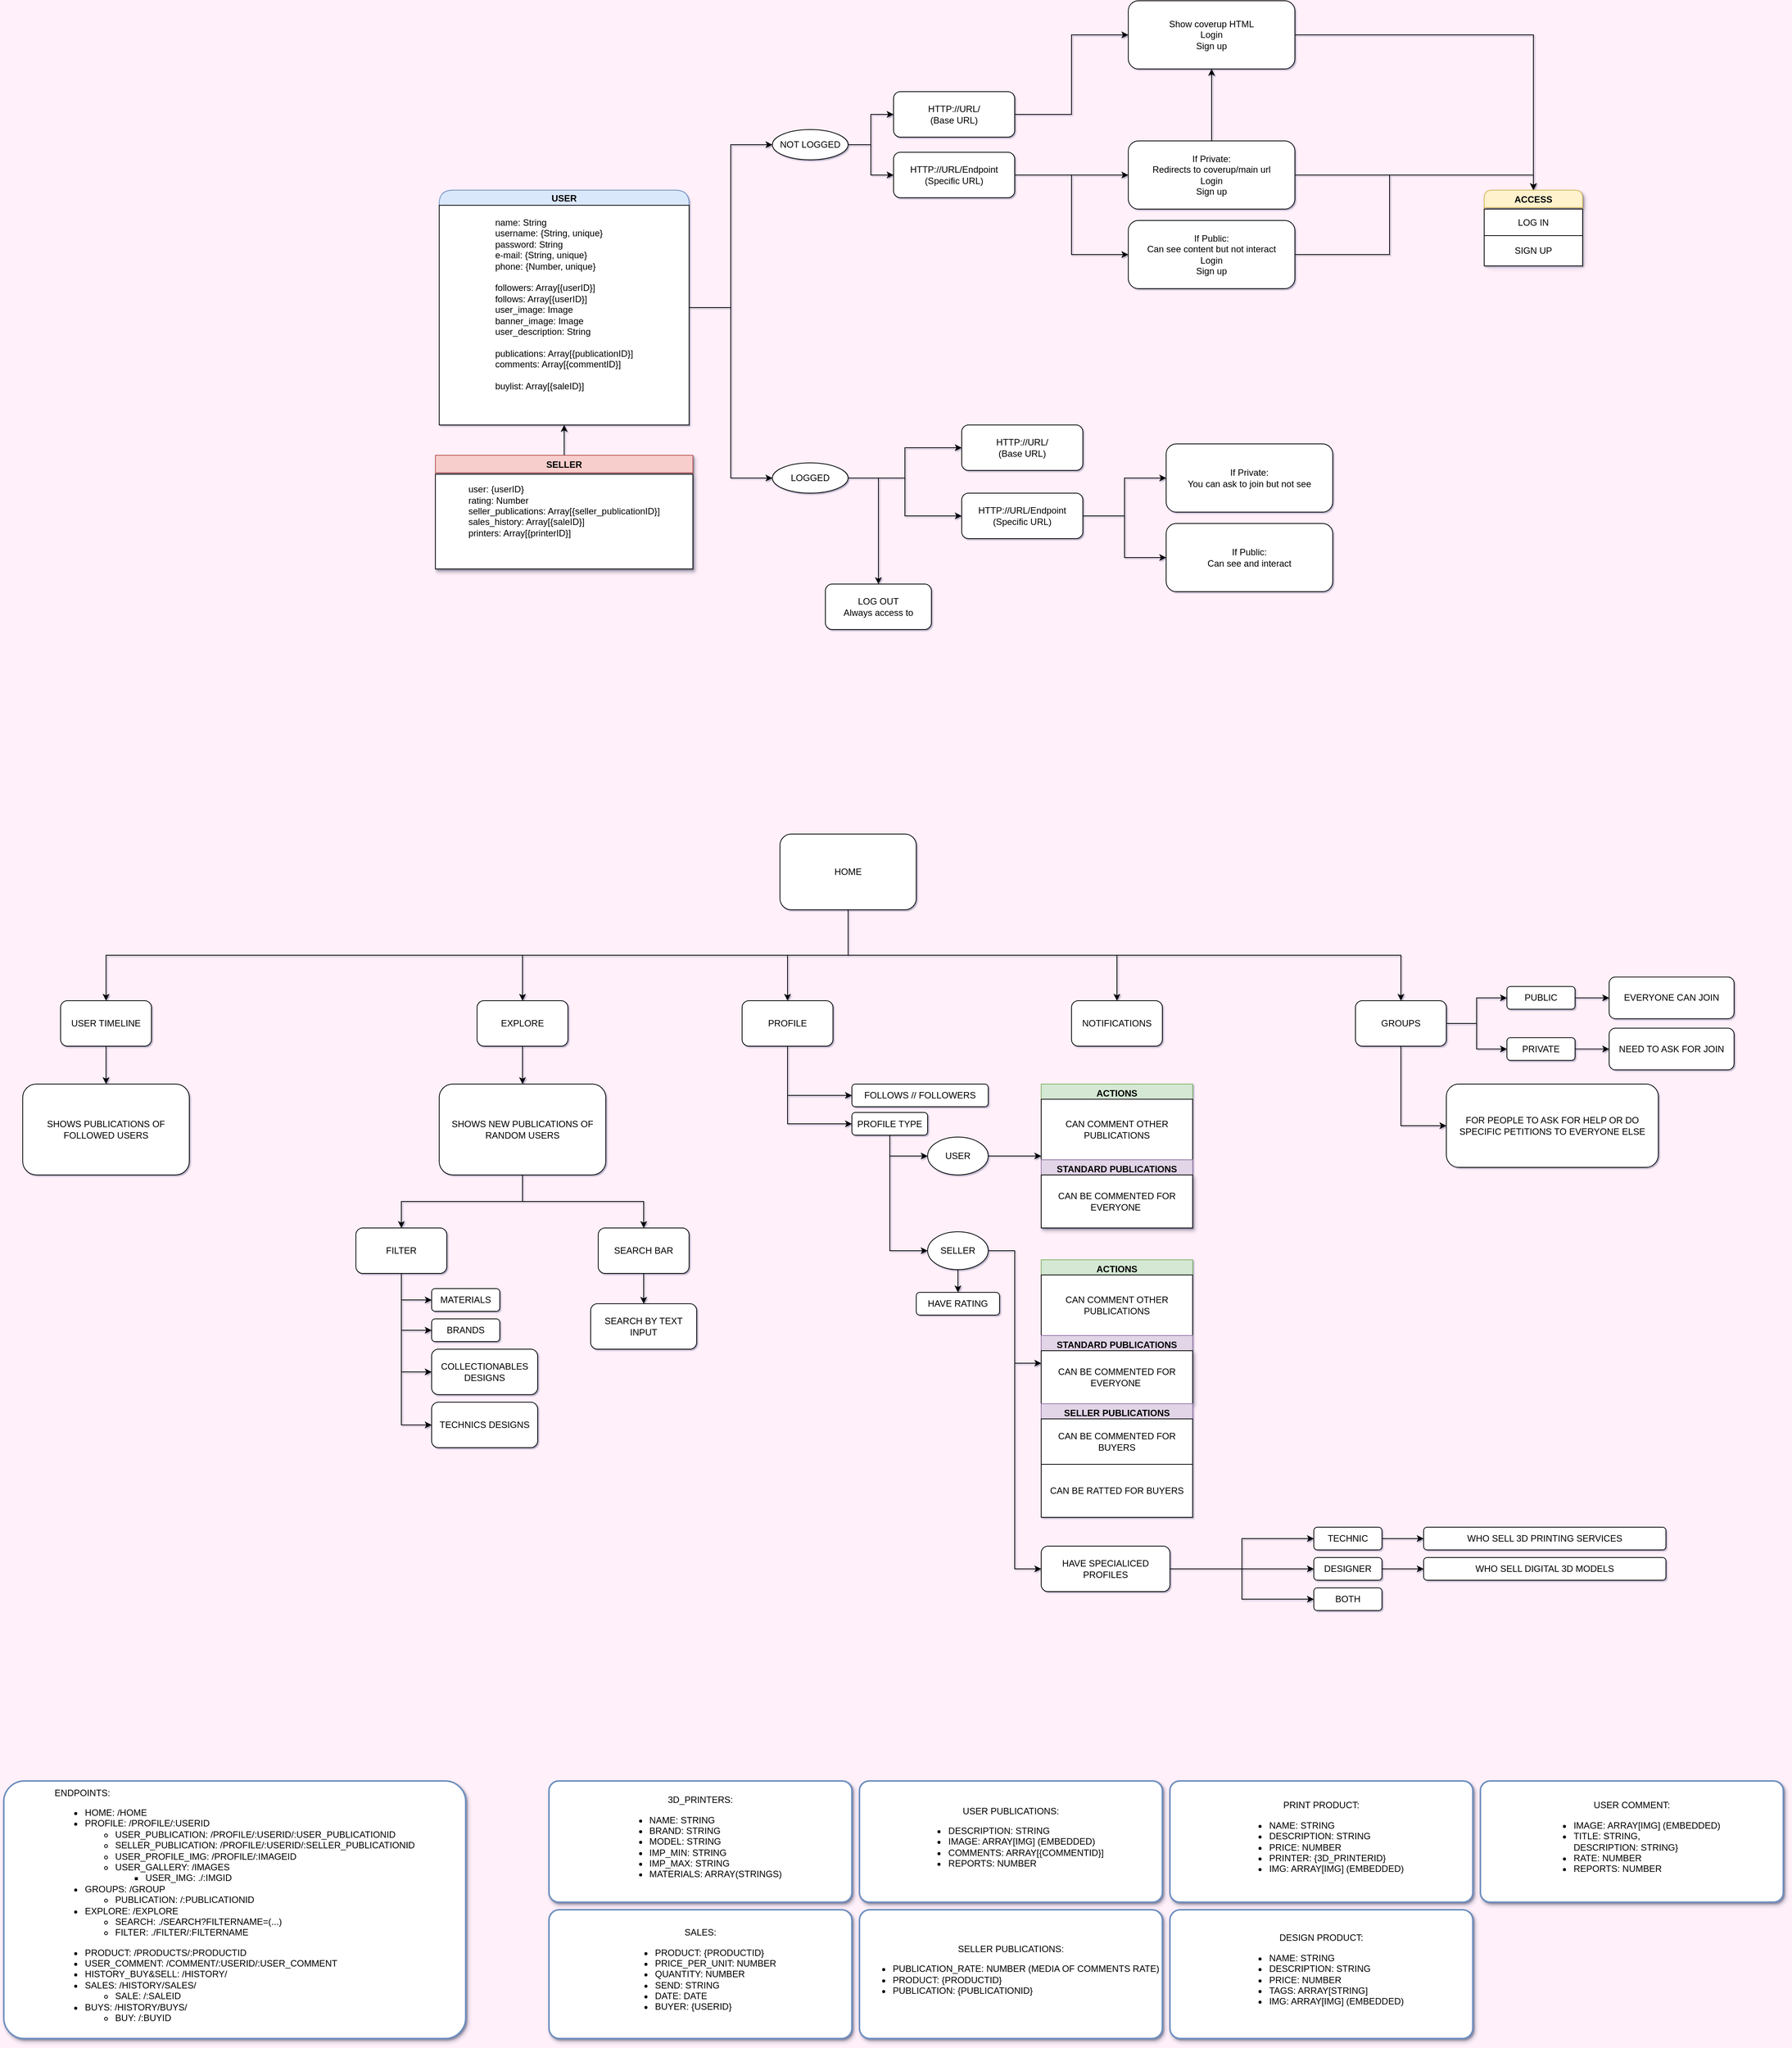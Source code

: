 <mxfile version="14.7.7" type="github">
  <diagram id="5ftyGxo99AyewhtqQOWY" name="Page-1">
    <mxGraphModel dx="2035" dy="2835" grid="1" gridSize="10" guides="1" tooltips="1" connect="1" arrows="1" fold="1" page="1" pageScale="1" pageWidth="850" pageHeight="1100" background="#FFF0F9" math="0" shadow="1">
      <root>
        <mxCell id="0" />
        <mxCell id="1" parent="0" />
        <mxCell id="QBKHciUDxmCOURVR-8X0-34" style="edgeStyle=orthogonalEdgeStyle;rounded=0;orthogonalLoop=1;jettySize=auto;html=1;exitX=0.5;exitY=1;exitDx=0;exitDy=0;entryX=0.5;entryY=0;entryDx=0;entryDy=0;" parent="1" source="QBKHciUDxmCOURVR-8X0-27" target="QBKHciUDxmCOURVR-8X0-28" edge="1">
          <mxGeometry relative="1" as="geometry" />
        </mxCell>
        <mxCell id="QBKHciUDxmCOURVR-8X0-35" style="edgeStyle=orthogonalEdgeStyle;rounded=0;orthogonalLoop=1;jettySize=auto;html=1;exitX=0.5;exitY=1;exitDx=0;exitDy=0;entryX=0.5;entryY=0;entryDx=0;entryDy=0;" parent="1" source="QBKHciUDxmCOURVR-8X0-27" target="QBKHciUDxmCOURVR-8X0-29" edge="1">
          <mxGeometry relative="1" as="geometry" />
        </mxCell>
        <mxCell id="QBKHciUDxmCOURVR-8X0-36" style="edgeStyle=orthogonalEdgeStyle;rounded=0;orthogonalLoop=1;jettySize=auto;html=1;exitX=0.5;exitY=1;exitDx=0;exitDy=0;" parent="1" source="QBKHciUDxmCOURVR-8X0-27" target="QBKHciUDxmCOURVR-8X0-30" edge="1">
          <mxGeometry relative="1" as="geometry" />
        </mxCell>
        <mxCell id="QBKHciUDxmCOURVR-8X0-90" style="edgeStyle=orthogonalEdgeStyle;rounded=0;orthogonalLoop=1;jettySize=auto;html=1;exitX=0.5;exitY=1;exitDx=0;exitDy=0;" parent="1" source="QBKHciUDxmCOURVR-8X0-27" target="QBKHciUDxmCOURVR-8X0-89" edge="1">
          <mxGeometry relative="1" as="geometry" />
        </mxCell>
        <mxCell id="U8-rn404tNzsRlTI059o-2" style="edgeStyle=orthogonalEdgeStyle;rounded=0;orthogonalLoop=1;jettySize=auto;html=1;exitX=0.5;exitY=1;exitDx=0;exitDy=0;" edge="1" parent="1" source="QBKHciUDxmCOURVR-8X0-27" target="U8-rn404tNzsRlTI059o-1">
          <mxGeometry relative="1" as="geometry" />
        </mxCell>
        <mxCell id="QBKHciUDxmCOURVR-8X0-27" value="HOME" style="rounded=1;whiteSpace=wrap;html=1;" parent="1" vertex="1">
          <mxGeometry x="275" y="-860" width="180" height="100" as="geometry" />
        </mxCell>
        <mxCell id="KE_npfrxVRi3qhekt5Sq-50" style="edgeStyle=orthogonalEdgeStyle;rounded=0;orthogonalLoop=1;jettySize=auto;html=1;exitX=0.5;exitY=1;exitDx=0;exitDy=0;entryX=0.5;entryY=0;entryDx=0;entryDy=0;" parent="1" source="QBKHciUDxmCOURVR-8X0-28" target="KE_npfrxVRi3qhekt5Sq-49" edge="1">
          <mxGeometry relative="1" as="geometry" />
        </mxCell>
        <mxCell id="QBKHciUDxmCOURVR-8X0-28" value="USER TIMELINE" style="rounded=1;whiteSpace=wrap;html=1;" parent="1" vertex="1">
          <mxGeometry x="-675" y="-640" width="120" height="60" as="geometry" />
        </mxCell>
        <mxCell id="KE_npfrxVRi3qhekt5Sq-52" style="edgeStyle=orthogonalEdgeStyle;rounded=0;orthogonalLoop=1;jettySize=auto;html=1;exitX=0.5;exitY=1;exitDx=0;exitDy=0;entryX=0.5;entryY=0;entryDx=0;entryDy=0;" parent="1" source="QBKHciUDxmCOURVR-8X0-29" target="KE_npfrxVRi3qhekt5Sq-51" edge="1">
          <mxGeometry relative="1" as="geometry" />
        </mxCell>
        <mxCell id="QBKHciUDxmCOURVR-8X0-29" value="EXPLORE" style="rounded=1;whiteSpace=wrap;html=1;" parent="1" vertex="1">
          <mxGeometry x="-125" y="-640" width="120" height="60" as="geometry" />
        </mxCell>
        <mxCell id="KE_npfrxVRi3qhekt5Sq-68" style="edgeStyle=orthogonalEdgeStyle;rounded=0;orthogonalLoop=1;jettySize=auto;html=1;exitX=0.5;exitY=1;exitDx=0;exitDy=0;entryX=0;entryY=0.5;entryDx=0;entryDy=0;" parent="1" source="QBKHciUDxmCOURVR-8X0-30" target="QBKHciUDxmCOURVR-8X0-31" edge="1">
          <mxGeometry relative="1" as="geometry" />
        </mxCell>
        <mxCell id="KE_npfrxVRi3qhekt5Sq-72" style="edgeStyle=orthogonalEdgeStyle;rounded=0;orthogonalLoop=1;jettySize=auto;html=1;exitX=0.5;exitY=1;exitDx=0;exitDy=0;entryX=0;entryY=0.5;entryDx=0;entryDy=0;" parent="1" source="QBKHciUDxmCOURVR-8X0-30" target="KE_npfrxVRi3qhekt5Sq-69" edge="1">
          <mxGeometry relative="1" as="geometry" />
        </mxCell>
        <mxCell id="QBKHciUDxmCOURVR-8X0-30" value="PROFILE" style="rounded=1;whiteSpace=wrap;html=1;" parent="1" vertex="1">
          <mxGeometry x="225" y="-640" width="120" height="60" as="geometry" />
        </mxCell>
        <mxCell id="QBKHciUDxmCOURVR-8X0-31" value="FOLLOWS // FOLLOWERS" style="rounded=1;whiteSpace=wrap;html=1;" parent="1" vertex="1">
          <mxGeometry x="370" y="-530" width="180" height="30" as="geometry" />
        </mxCell>
        <mxCell id="QBKHciUDxmCOURVR-8X0-58" value="MATERIALS" style="rounded=1;whiteSpace=wrap;html=1;" parent="1" vertex="1">
          <mxGeometry x="-185" y="-260" width="90" height="30" as="geometry" />
        </mxCell>
        <mxCell id="QBKHciUDxmCOURVR-8X0-84" value="SALES:&lt;br&gt;&lt;ul&gt;&lt;li style=&quot;text-align: justify&quot;&gt;PRODUCT: {PRODUCTID}&lt;/li&gt;&lt;li style=&quot;text-align: justify&quot;&gt;PRICE_PER_UNIT: NUMBER&lt;/li&gt;&lt;li style=&quot;text-align: justify&quot;&gt;QUANTITY: NUMBER&lt;/li&gt;&lt;li style=&quot;text-align: justify&quot;&gt;SEND: STRING&lt;/li&gt;&lt;li style=&quot;text-align: justify&quot;&gt;DATE: DATE&lt;/li&gt;&lt;li style=&quot;text-align: justify&quot;&gt;BUYER: {USERID}&lt;/li&gt;&lt;/ul&gt;" style="rounded=1;whiteSpace=wrap;html=1;strokeColor=#6c8ebf;shadow=1;sketch=0;glass=0;align=center;labelBorderColor=none;strokeWidth=2;horizontal=1;arcSize=8;" parent="1" vertex="1">
          <mxGeometry x="-30" y="560" width="400" height="170" as="geometry" />
        </mxCell>
        <mxCell id="QBKHciUDxmCOURVR-8X0-85" value="PRINT PRODUCT:&lt;br&gt;&lt;ul&gt;&lt;li style=&quot;text-align: justify&quot;&gt;NAME: STRING&lt;/li&gt;&lt;li style=&quot;text-align: justify&quot;&gt;DESCRIPTION: STRING&lt;/li&gt;&lt;li style=&quot;text-align: justify&quot;&gt;PRICE: NUMBER&lt;/li&gt;&lt;li style=&quot;text-align: justify&quot;&gt;PRINTER: {3D_PRINTERID}&lt;/li&gt;&lt;li style=&quot;text-align: justify&quot;&gt;IMG: ARRAY[IMG] (EMBEDDED)&lt;/li&gt;&lt;/ul&gt;" style="rounded=1;whiteSpace=wrap;html=1;strokeColor=#6c8ebf;shadow=1;sketch=0;glass=0;align=center;labelBorderColor=none;strokeWidth=2;horizontal=1;arcSize=8;" parent="1" vertex="1">
          <mxGeometry x="790" y="390" width="400" height="160" as="geometry" />
        </mxCell>
        <mxCell id="QBKHciUDxmCOURVR-8X0-86" value="3D_PRINTERS:&lt;br&gt;&lt;ul&gt;&lt;li style=&quot;text-align: justify&quot;&gt;NAME: STRING&lt;/li&gt;&lt;li style=&quot;text-align: justify&quot;&gt;BRAND: STRING&lt;/li&gt;&lt;li style=&quot;text-align: justify&quot;&gt;MODEL: STRING&lt;/li&gt;&lt;li style=&quot;text-align: justify&quot;&gt;IMP_MIN: STRING&lt;/li&gt;&lt;li style=&quot;text-align: justify&quot;&gt;IMP_MAX: STRING&lt;/li&gt;&lt;li style=&quot;text-align: justify&quot;&gt;MATERIALS: ARRAY(STRINGS)&lt;/li&gt;&lt;/ul&gt;" style="rounded=1;whiteSpace=wrap;html=1;strokeColor=#6c8ebf;shadow=1;sketch=0;glass=0;align=center;labelBorderColor=none;strokeWidth=2;horizontal=1;arcSize=8;" parent="1" vertex="1">
          <mxGeometry x="-30" y="390" width="400" height="160" as="geometry" />
        </mxCell>
        <mxCell id="QBKHciUDxmCOURVR-8X0-87" value="SELLER PUBLICATIONS:&lt;br&gt;&lt;ul&gt;&lt;li style=&quot;text-align: justify&quot;&gt;PUBLICATION_RATE: NUMBER (MEDIA OF COMMENTS RATE)&lt;/li&gt;&lt;li style=&quot;text-align: justify&quot;&gt;PRODUCT: {PRODUCTID}&lt;/li&gt;&lt;li style=&quot;text-align: justify&quot;&gt;PUBLICATION: {PUBLICATIONID}&amp;nbsp;&lt;/li&gt;&lt;/ul&gt;" style="rounded=1;whiteSpace=wrap;html=1;strokeColor=#6c8ebf;shadow=1;sketch=0;glass=0;align=center;labelBorderColor=none;strokeWidth=2;horizontal=1;arcSize=8;" parent="1" vertex="1">
          <mxGeometry x="380" y="560" width="400" height="170" as="geometry" />
        </mxCell>
        <mxCell id="QBKHciUDxmCOURVR-8X0-88" value="&lt;div&gt;&lt;span&gt;USER PUBLICATIONS:&lt;/span&gt;&lt;/div&gt;&lt;ul&gt;&lt;li style=&quot;text-align: justify&quot;&gt;DESCRIPTION: STRING&lt;/li&gt;&lt;li style=&quot;text-align: justify&quot;&gt;IMAGE: ARRAY[IMG] (EMBEDDED)&lt;/li&gt;&lt;li style=&quot;text-align: justify&quot;&gt;COMMENTS: ARRAY[{COMMENTID}]&lt;/li&gt;&lt;li style=&quot;text-align: justify&quot;&gt;REPORTS: NUMBER&lt;/li&gt;&lt;/ul&gt;" style="rounded=1;whiteSpace=wrap;html=1;strokeColor=#6c8ebf;shadow=1;sketch=0;glass=0;align=center;labelBorderColor=none;strokeWidth=2;horizontal=1;arcSize=8;" parent="1" vertex="1">
          <mxGeometry x="380" y="390" width="400" height="160" as="geometry" />
        </mxCell>
        <mxCell id="KE_npfrxVRi3qhekt5Sq-114" style="edgeStyle=orthogonalEdgeStyle;rounded=0;orthogonalLoop=1;jettySize=auto;html=1;exitX=1;exitY=0.5;exitDx=0;exitDy=0;entryX=0;entryY=0.5;entryDx=0;entryDy=0;" parent="1" source="QBKHciUDxmCOURVR-8X0-89" target="KE_npfrxVRi3qhekt5Sq-112" edge="1">
          <mxGeometry relative="1" as="geometry" />
        </mxCell>
        <mxCell id="KE_npfrxVRi3qhekt5Sq-115" style="edgeStyle=orthogonalEdgeStyle;rounded=0;orthogonalLoop=1;jettySize=auto;html=1;exitX=1;exitY=0.5;exitDx=0;exitDy=0;entryX=0;entryY=0.5;entryDx=0;entryDy=0;" parent="1" source="QBKHciUDxmCOURVR-8X0-89" target="KE_npfrxVRi3qhekt5Sq-113" edge="1">
          <mxGeometry relative="1" as="geometry" />
        </mxCell>
        <mxCell id="KE_npfrxVRi3qhekt5Sq-121" style="edgeStyle=orthogonalEdgeStyle;rounded=0;orthogonalLoop=1;jettySize=auto;html=1;exitX=0.5;exitY=1;exitDx=0;exitDy=0;entryX=0;entryY=0.5;entryDx=0;entryDy=0;" parent="1" source="QBKHciUDxmCOURVR-8X0-89" target="KE_npfrxVRi3qhekt5Sq-120" edge="1">
          <mxGeometry relative="1" as="geometry" />
        </mxCell>
        <mxCell id="QBKHciUDxmCOURVR-8X0-89" value="GROUPS" style="rounded=1;whiteSpace=wrap;html=1;" parent="1" vertex="1">
          <mxGeometry x="1035" y="-640" width="120" height="60" as="geometry" />
        </mxCell>
        <mxCell id="QBKHciUDxmCOURVR-8X0-91" value="DESIGN PRODUCT:&lt;br&gt;&lt;ul&gt;&lt;li style=&quot;text-align: justify&quot;&gt;NAME: STRING&lt;/li&gt;&lt;li style=&quot;text-align: justify&quot;&gt;DESCRIPTION: STRING&lt;/li&gt;&lt;li style=&quot;text-align: justify&quot;&gt;PRICE: NUMBER&lt;/li&gt;&lt;li style=&quot;text-align: justify&quot;&gt;TAGS: ARRAY[STRING]&lt;/li&gt;&lt;li style=&quot;text-align: justify&quot;&gt;IMG: ARRAY[IMG] (EMBEDDED)&lt;/li&gt;&lt;/ul&gt;" style="rounded=1;whiteSpace=wrap;html=1;strokeColor=#6c8ebf;shadow=1;sketch=0;glass=0;align=center;labelBorderColor=none;strokeWidth=2;horizontal=1;arcSize=8;" parent="1" vertex="1">
          <mxGeometry x="790" y="560" width="400" height="170" as="geometry" />
        </mxCell>
        <mxCell id="QBKHciUDxmCOURVR-8X0-92" value="&lt;div style=&quot;text-align: justify&quot;&gt;&lt;span&gt;ENDPOINTS:&lt;/span&gt;&lt;/div&gt;&lt;ul&gt;&lt;li style=&quot;text-align: justify&quot;&gt;HOME: /HOME&lt;/li&gt;&lt;li style=&quot;text-align: justify&quot;&gt;PROFILE: /PROFILE/:USERID&lt;/li&gt;&lt;ul&gt;&lt;li style=&quot;text-align: justify&quot;&gt;USER_PUBLICATION: /PROFILE/:USERID/:USER_PUBLICATIONID&lt;/li&gt;&lt;li style=&quot;text-align: justify&quot;&gt;SELLER_PUBLICATION: /PROFILE/:USERID/:SELLER_PUBLICATIONID&lt;/li&gt;&lt;li style=&quot;text-align: justify&quot;&gt;USER_PROFILE_IMG: /PROFILE/:IMAGEID&lt;/li&gt;&lt;li style=&quot;text-align: justify&quot;&gt;USER_GALLERY: /IMAGES&lt;/li&gt;&lt;ul&gt;&lt;li style=&quot;text-align: justify&quot;&gt;USER_IMG: ./:IMGID&lt;/li&gt;&lt;/ul&gt;&lt;/ul&gt;&lt;li style=&quot;text-align: justify&quot;&gt;GROUPS: /GROUP&lt;/li&gt;&lt;ul&gt;&lt;li style=&quot;text-align: justify&quot;&gt;PUBLICATION: /:PUBLICATIONID&lt;/li&gt;&lt;/ul&gt;&lt;li style=&quot;text-align: justify&quot;&gt;EXPLORE: /EXPLORE&lt;/li&gt;&lt;ul&gt;&lt;li style=&quot;text-align: justify&quot;&gt;SEARCH: ./SEARCH?FILTERNAME=(...)&lt;/li&gt;&lt;li style=&quot;text-align: justify&quot;&gt;FILTER: ./FILTER/:FILTERNAME&lt;/li&gt;&lt;/ul&gt;&lt;/ul&gt;&lt;div style=&quot;text-align: justify&quot;&gt;&lt;ul&gt;&lt;li&gt;PRODUCT: /PRODUCTS/:PRODUCTID&lt;/li&gt;&lt;li&gt;USER_COMMENT: /COMMENT/:USERID/:USER_COMMENT&lt;/li&gt;&lt;li&gt;HISTORY_BUY&amp;amp;SELL: /HISTORY/&lt;/li&gt;&lt;li&gt;SALES: /HISTORY/SALES/&lt;/li&gt;&lt;ul&gt;&lt;li&gt;SALE: /:SALEID&lt;/li&gt;&lt;/ul&gt;&lt;li&gt;BUYS: /HISTORY/BUYS/&lt;/li&gt;&lt;ul&gt;&lt;li&gt;BUY: /:BUYID&lt;/li&gt;&lt;/ul&gt;&lt;/ul&gt;&lt;/div&gt;" style="rounded=1;whiteSpace=wrap;html=1;strokeColor=#6c8ebf;shadow=1;sketch=0;glass=0;align=center;labelBorderColor=none;strokeWidth=2;horizontal=1;arcSize=8;" parent="1" vertex="1">
          <mxGeometry x="-750" y="390" width="610" height="340" as="geometry" />
        </mxCell>
        <mxCell id="KE_npfrxVRi3qhekt5Sq-6" style="edgeStyle=orthogonalEdgeStyle;rounded=0;orthogonalLoop=1;jettySize=auto;html=1;exitX=1;exitY=0.5;exitDx=0;exitDy=0;entryX=0;entryY=0.5;entryDx=0;entryDy=0;" parent="1" source="KE_npfrxVRi3qhekt5Sq-1" target="KE_npfrxVRi3qhekt5Sq-5" edge="1">
          <mxGeometry relative="1" as="geometry">
            <mxPoint x="285" y="-1778.429" as="targetPoint" />
          </mxGeometry>
        </mxCell>
        <mxCell id="KE_npfrxVRi3qhekt5Sq-31" style="edgeStyle=orthogonalEdgeStyle;rounded=0;orthogonalLoop=1;jettySize=auto;html=1;exitX=1;exitY=0.5;exitDx=0;exitDy=0;entryX=0;entryY=0.5;entryDx=0;entryDy=0;" parent="1" source="KE_npfrxVRi3qhekt5Sq-1" target="KE_npfrxVRi3qhekt5Sq-30" edge="1">
          <mxGeometry relative="1" as="geometry" />
        </mxCell>
        <mxCell id="KE_npfrxVRi3qhekt5Sq-1" value="USER" style="swimlane;rounded=1;fillColor=#dae8fc;strokeColor=#6c8ebf;shadow=0;startSize=20;arcSize=30;swimlaneLine=1;" parent="1" vertex="1">
          <mxGeometry x="-175" y="-1710" width="330" height="310" as="geometry">
            <mxRectangle x="-30" y="-890" width="70" height="23" as="alternateBounds" />
          </mxGeometry>
        </mxCell>
        <mxCell id="KE_npfrxVRi3qhekt5Sq-3" value="&lt;div style=&quot;text-align: justify&quot;&gt;&lt;span&gt;name: String&lt;/span&gt;&lt;/div&gt;&lt;div style=&quot;text-align: justify&quot;&gt;username: {String, unique}&lt;/div&gt;&lt;div style=&quot;text-align: justify&quot;&gt;password: String&lt;/div&gt;&lt;div style=&quot;text-align: justify&quot;&gt;e-mail: {String, unique}&lt;/div&gt;&lt;div style=&quot;text-align: justify&quot;&gt;phone: {Number, unique}&lt;/div&gt;&lt;div style=&quot;text-align: justify&quot;&gt;&lt;br&gt;&lt;/div&gt;&lt;div style=&quot;text-align: justify&quot;&gt;followers: Array[{userID}]&lt;/div&gt;&lt;div style=&quot;text-align: justify&quot;&gt;follows: Array[{userID}]&lt;/div&gt;&lt;div style=&quot;text-align: justify&quot;&gt;user_image: Image&lt;/div&gt;&lt;div style=&quot;text-align: justify&quot;&gt;banner_image: Image&lt;/div&gt;&lt;div style=&quot;text-align: justify&quot;&gt;user_description: String&lt;/div&gt;&lt;div style=&quot;text-align: justify&quot;&gt;&lt;br&gt;&lt;/div&gt;&lt;div style=&quot;text-align: justify&quot;&gt;publications: Array[{publicationID}]&lt;/div&gt;&lt;div style=&quot;text-align: justify&quot;&gt;comments: Array[{commentID}]&lt;/div&gt;&lt;div style=&quot;text-align: justify&quot;&gt;&lt;br&gt;&lt;/div&gt;&lt;div style=&quot;text-align: justify&quot;&gt;buylist: Array[{saleID}]&lt;/div&gt;&lt;div style=&quot;text-align: justify&quot;&gt;&lt;br&gt;&lt;/div&gt;&lt;div style=&quot;text-align: justify&quot;&gt;&lt;br&gt;&lt;/div&gt;&lt;div style=&quot;text-align: justify&quot;&gt;&lt;/div&gt;" style="whiteSpace=wrap;html=1;rounded=0;arcSize=5;" parent="KE_npfrxVRi3qhekt5Sq-1" vertex="1">
          <mxGeometry y="20" width="330" height="290" as="geometry" />
        </mxCell>
        <mxCell id="KE_npfrxVRi3qhekt5Sq-9" style="edgeStyle=orthogonalEdgeStyle;rounded=0;orthogonalLoop=1;jettySize=auto;html=1;exitX=1;exitY=0.5;exitDx=0;exitDy=0;entryX=0;entryY=0.5;entryDx=0;entryDy=0;" parent="1" source="KE_npfrxVRi3qhekt5Sq-5" target="KE_npfrxVRi3qhekt5Sq-7" edge="1">
          <mxGeometry relative="1" as="geometry" />
        </mxCell>
        <mxCell id="KE_npfrxVRi3qhekt5Sq-10" style="edgeStyle=orthogonalEdgeStyle;rounded=0;orthogonalLoop=1;jettySize=auto;html=1;exitX=1;exitY=0.5;exitDx=0;exitDy=0;entryX=0;entryY=0.5;entryDx=0;entryDy=0;" parent="1" source="KE_npfrxVRi3qhekt5Sq-5" target="KE_npfrxVRi3qhekt5Sq-8" edge="1">
          <mxGeometry relative="1" as="geometry" />
        </mxCell>
        <mxCell id="KE_npfrxVRi3qhekt5Sq-5" value="NOT LOGGED" style="ellipse;whiteSpace=wrap;html=1;" parent="1" vertex="1">
          <mxGeometry x="265" y="-1790" width="100" height="40" as="geometry" />
        </mxCell>
        <mxCell id="KE_npfrxVRi3qhekt5Sq-14" style="edgeStyle=orthogonalEdgeStyle;rounded=0;orthogonalLoop=1;jettySize=auto;html=1;exitX=1;exitY=0.5;exitDx=0;exitDy=0;entryX=0;entryY=0.5;entryDx=0;entryDy=0;" parent="1" source="KE_npfrxVRi3qhekt5Sq-7" target="KE_npfrxVRi3qhekt5Sq-11" edge="1">
          <mxGeometry relative="1" as="geometry" />
        </mxCell>
        <mxCell id="KE_npfrxVRi3qhekt5Sq-7" value="HTTP://URL/&lt;br&gt;(Base URL)" style="rounded=1;whiteSpace=wrap;html=1;shadow=0;" parent="1" vertex="1">
          <mxGeometry x="425" y="-1840" width="160" height="60" as="geometry" />
        </mxCell>
        <mxCell id="KE_npfrxVRi3qhekt5Sq-15" style="edgeStyle=orthogonalEdgeStyle;rounded=0;orthogonalLoop=1;jettySize=auto;html=1;exitX=1;exitY=0.5;exitDx=0;exitDy=0;entryX=0;entryY=0.5;entryDx=0;entryDy=0;" parent="1" source="KE_npfrxVRi3qhekt5Sq-8" target="KE_npfrxVRi3qhekt5Sq-13" edge="1">
          <mxGeometry relative="1" as="geometry" />
        </mxCell>
        <mxCell id="KE_npfrxVRi3qhekt5Sq-17" style="edgeStyle=orthogonalEdgeStyle;rounded=0;orthogonalLoop=1;jettySize=auto;html=1;exitX=1;exitY=0.5;exitDx=0;exitDy=0;entryX=0;entryY=0.5;entryDx=0;entryDy=0;" parent="1" source="KE_npfrxVRi3qhekt5Sq-8" target="KE_npfrxVRi3qhekt5Sq-12" edge="1">
          <mxGeometry relative="1" as="geometry" />
        </mxCell>
        <mxCell id="KE_npfrxVRi3qhekt5Sq-8" value="HTTP://URL/Endpoint&lt;br&gt;(Specific URL)" style="rounded=1;whiteSpace=wrap;html=1;shadow=0;" parent="1" vertex="1">
          <mxGeometry x="425" y="-1760" width="160" height="60" as="geometry" />
        </mxCell>
        <mxCell id="KE_npfrxVRi3qhekt5Sq-28" style="edgeStyle=orthogonalEdgeStyle;rounded=0;orthogonalLoop=1;jettySize=auto;html=1;exitX=1;exitY=0.5;exitDx=0;exitDy=0;entryX=0.5;entryY=0;entryDx=0;entryDy=0;" parent="1" source="KE_npfrxVRi3qhekt5Sq-11" target="KE_npfrxVRi3qhekt5Sq-20" edge="1">
          <mxGeometry relative="1" as="geometry">
            <mxPoint x="1045" y="-1770" as="targetPoint" />
          </mxGeometry>
        </mxCell>
        <mxCell id="KE_npfrxVRi3qhekt5Sq-11" value="Show coverup HTML&lt;br&gt;Login&lt;br&gt;Sign up" style="rounded=1;whiteSpace=wrap;html=1;shadow=0;" parent="1" vertex="1">
          <mxGeometry x="735" y="-1960" width="220" height="90" as="geometry" />
        </mxCell>
        <mxCell id="KE_npfrxVRi3qhekt5Sq-26" style="edgeStyle=orthogonalEdgeStyle;rounded=0;orthogonalLoop=1;jettySize=auto;html=1;exitX=1;exitY=0.5;exitDx=0;exitDy=0;entryX=0.5;entryY=0;entryDx=0;entryDy=0;" parent="1" source="KE_npfrxVRi3qhekt5Sq-12" target="KE_npfrxVRi3qhekt5Sq-20" edge="1">
          <mxGeometry relative="1" as="geometry">
            <mxPoint x="1265" y="-1750" as="targetPoint" />
          </mxGeometry>
        </mxCell>
        <mxCell id="KE_npfrxVRi3qhekt5Sq-12" value="If Public:&lt;br&gt;Can see content but not interact&lt;br&gt;Login&lt;br&gt;Sign up" style="rounded=1;whiteSpace=wrap;html=1;shadow=0;" parent="1" vertex="1">
          <mxGeometry x="735" y="-1670" width="220" height="90" as="geometry" />
        </mxCell>
        <mxCell id="KE_npfrxVRi3qhekt5Sq-16" style="edgeStyle=orthogonalEdgeStyle;rounded=0;orthogonalLoop=1;jettySize=auto;html=1;exitX=0.5;exitY=0;exitDx=0;exitDy=0;entryX=0.5;entryY=1;entryDx=0;entryDy=0;" parent="1" source="KE_npfrxVRi3qhekt5Sq-13" target="KE_npfrxVRi3qhekt5Sq-11" edge="1">
          <mxGeometry relative="1" as="geometry" />
        </mxCell>
        <mxCell id="KE_npfrxVRi3qhekt5Sq-27" style="edgeStyle=orthogonalEdgeStyle;rounded=0;orthogonalLoop=1;jettySize=auto;html=1;exitX=1;exitY=0.5;exitDx=0;exitDy=0;entryX=0.5;entryY=0;entryDx=0;entryDy=0;" parent="1" source="KE_npfrxVRi3qhekt5Sq-13" target="KE_npfrxVRi3qhekt5Sq-20" edge="1">
          <mxGeometry relative="1" as="geometry">
            <mxPoint x="1135" y="-1730" as="targetPoint" />
          </mxGeometry>
        </mxCell>
        <mxCell id="KE_npfrxVRi3qhekt5Sq-13" value="If Private:&lt;br&gt;Redirects to coverup/main url&lt;br&gt;Login&lt;br&gt;Sign up" style="rounded=1;whiteSpace=wrap;html=1;shadow=0;" parent="1" vertex="1">
          <mxGeometry x="735" y="-1775" width="220" height="90" as="geometry" />
        </mxCell>
        <mxCell id="KE_npfrxVRi3qhekt5Sq-20" value="ACCESS" style="swimlane;rounded=1;shadow=1;fillColor=#fff2cc;strokeColor=#d6b656;" parent="1" vertex="1">
          <mxGeometry x="1205" y="-1710" width="130" height="100" as="geometry">
            <mxRectangle x="1350" y="-890" width="80" height="23" as="alternateBounds" />
          </mxGeometry>
        </mxCell>
        <mxCell id="KE_npfrxVRi3qhekt5Sq-22" value="LOG IN" style="whiteSpace=wrap;html=1;rounded=0;shadow=0;" parent="KE_npfrxVRi3qhekt5Sq-20" vertex="1">
          <mxGeometry y="25" width="130" height="35" as="geometry" />
        </mxCell>
        <mxCell id="KE_npfrxVRi3qhekt5Sq-29" value="SIGN UP" style="whiteSpace=wrap;html=1;rounded=0;shadow=0;" parent="KE_npfrxVRi3qhekt5Sq-20" vertex="1">
          <mxGeometry y="60" width="130" height="40" as="geometry" />
        </mxCell>
        <mxCell id="KE_npfrxVRi3qhekt5Sq-33" style="edgeStyle=orthogonalEdgeStyle;rounded=0;orthogonalLoop=1;jettySize=auto;html=1;exitX=1;exitY=0.5;exitDx=0;exitDy=0;entryX=0.5;entryY=0;entryDx=0;entryDy=0;" parent="1" source="KE_npfrxVRi3qhekt5Sq-30" target="KE_npfrxVRi3qhekt5Sq-32" edge="1">
          <mxGeometry relative="1" as="geometry" />
        </mxCell>
        <mxCell id="KE_npfrxVRi3qhekt5Sq-36" style="edgeStyle=orthogonalEdgeStyle;rounded=0;orthogonalLoop=1;jettySize=auto;html=1;exitX=1;exitY=0.5;exitDx=0;exitDy=0;entryX=0;entryY=0.5;entryDx=0;entryDy=0;" parent="1" source="KE_npfrxVRi3qhekt5Sq-30" target="KE_npfrxVRi3qhekt5Sq-34" edge="1">
          <mxGeometry relative="1" as="geometry" />
        </mxCell>
        <mxCell id="KE_npfrxVRi3qhekt5Sq-37" style="edgeStyle=orthogonalEdgeStyle;rounded=0;orthogonalLoop=1;jettySize=auto;html=1;exitX=1;exitY=0.5;exitDx=0;exitDy=0;entryX=0;entryY=0.5;entryDx=0;entryDy=0;" parent="1" source="KE_npfrxVRi3qhekt5Sq-30" target="KE_npfrxVRi3qhekt5Sq-35" edge="1">
          <mxGeometry relative="1" as="geometry" />
        </mxCell>
        <mxCell id="KE_npfrxVRi3qhekt5Sq-30" value="LOGGED" style="ellipse;whiteSpace=wrap;html=1;" parent="1" vertex="1">
          <mxGeometry x="265" y="-1350" width="100" height="40" as="geometry" />
        </mxCell>
        <mxCell id="KE_npfrxVRi3qhekt5Sq-32" value="LOG OUT&lt;br&gt;Always access to" style="rounded=1;whiteSpace=wrap;html=1;" parent="1" vertex="1">
          <mxGeometry x="335" y="-1190" width="140" height="60" as="geometry" />
        </mxCell>
        <mxCell id="KE_npfrxVRi3qhekt5Sq-34" value="HTTP://URL/&lt;br&gt;(Base URL)" style="rounded=1;whiteSpace=wrap;html=1;shadow=0;" parent="1" vertex="1">
          <mxGeometry x="515" y="-1400" width="160" height="60" as="geometry" />
        </mxCell>
        <mxCell id="KE_npfrxVRi3qhekt5Sq-42" style="edgeStyle=orthogonalEdgeStyle;rounded=0;orthogonalLoop=1;jettySize=auto;html=1;exitX=1;exitY=0.5;exitDx=0;exitDy=0;entryX=0;entryY=0.5;entryDx=0;entryDy=0;" parent="1" source="KE_npfrxVRi3qhekt5Sq-35" target="KE_npfrxVRi3qhekt5Sq-41" edge="1">
          <mxGeometry relative="1" as="geometry" />
        </mxCell>
        <mxCell id="KE_npfrxVRi3qhekt5Sq-43" style="edgeStyle=orthogonalEdgeStyle;rounded=0;orthogonalLoop=1;jettySize=auto;html=1;exitX=1;exitY=0.5;exitDx=0;exitDy=0;" parent="1" source="KE_npfrxVRi3qhekt5Sq-35" target="KE_npfrxVRi3qhekt5Sq-40" edge="1">
          <mxGeometry relative="1" as="geometry" />
        </mxCell>
        <mxCell id="KE_npfrxVRi3qhekt5Sq-35" value="HTTP://URL/Endpoint&lt;br&gt;(Specific URL)" style="rounded=1;whiteSpace=wrap;html=1;shadow=0;" parent="1" vertex="1">
          <mxGeometry x="515" y="-1310" width="160" height="60" as="geometry" />
        </mxCell>
        <mxCell id="KE_npfrxVRi3qhekt5Sq-40" value="If Public:&lt;br&gt;Can see and interact" style="rounded=1;whiteSpace=wrap;html=1;shadow=0;" parent="1" vertex="1">
          <mxGeometry x="785" y="-1270" width="220" height="90" as="geometry" />
        </mxCell>
        <mxCell id="KE_npfrxVRi3qhekt5Sq-41" value="If Private:&lt;br&gt;You can ask to join but not see" style="rounded=1;whiteSpace=wrap;html=1;shadow=0;" parent="1" vertex="1">
          <mxGeometry x="785" y="-1375" width="220" height="90" as="geometry" />
        </mxCell>
        <mxCell id="KE_npfrxVRi3qhekt5Sq-48" style="edgeStyle=orthogonalEdgeStyle;rounded=0;orthogonalLoop=1;jettySize=auto;html=1;exitX=0.5;exitY=0;exitDx=0;exitDy=0;entryX=0.5;entryY=1;entryDx=0;entryDy=0;" parent="1" source="KE_npfrxVRi3qhekt5Sq-44" target="KE_npfrxVRi3qhekt5Sq-3" edge="1">
          <mxGeometry relative="1" as="geometry" />
        </mxCell>
        <mxCell id="KE_npfrxVRi3qhekt5Sq-44" value="SELLER" style="swimlane;rounded=0;shadow=1;fillColor=#f8cecc;strokeColor=#b85450;" parent="1" vertex="1">
          <mxGeometry x="-180" y="-1360" width="340" height="150" as="geometry">
            <mxRectangle x="-340" y="-420" width="80" height="23" as="alternateBounds" />
          </mxGeometry>
        </mxCell>
        <mxCell id="KE_npfrxVRi3qhekt5Sq-45" value="&lt;div style=&quot;text-align: justify&quot;&gt;user: {userID}&lt;/div&gt;&lt;div style=&quot;text-align: justify&quot;&gt;rating: Number&lt;/div&gt;&lt;div style=&quot;text-align: justify&quot;&gt;seller_publications: Array[{seller_publicationID}]&lt;/div&gt;&lt;div style=&quot;text-align: justify&quot;&gt;sales_history: Array[{saleID}]&lt;/div&gt;&lt;div style=&quot;text-align: justify&quot;&gt;printers: Array[{printerID}]&lt;/div&gt;&lt;div style=&quot;text-align: justify&quot;&gt;&lt;br&gt;&lt;/div&gt;&lt;div style=&quot;text-align: justify&quot;&gt;&lt;br&gt;&lt;/div&gt;" style="whiteSpace=wrap;html=1;rounded=0;shadow=1;" parent="KE_npfrxVRi3qhekt5Sq-44" vertex="1">
          <mxGeometry y="25" width="340" height="125" as="geometry" />
        </mxCell>
        <mxCell id="KE_npfrxVRi3qhekt5Sq-49" value="SHOWS PUBLICATIONS OF FOLLOWED USERS" style="rounded=1;whiteSpace=wrap;html=1;" parent="1" vertex="1">
          <mxGeometry x="-725" y="-530" width="220" height="120" as="geometry" />
        </mxCell>
        <mxCell id="KE_npfrxVRi3qhekt5Sq-54" style="edgeStyle=orthogonalEdgeStyle;rounded=0;orthogonalLoop=1;jettySize=auto;html=1;exitX=0.5;exitY=1;exitDx=0;exitDy=0;entryX=0.5;entryY=0;entryDx=0;entryDy=0;" parent="1" source="KE_npfrxVRi3qhekt5Sq-51" target="KE_npfrxVRi3qhekt5Sq-53" edge="1">
          <mxGeometry relative="1" as="geometry" />
        </mxCell>
        <mxCell id="KE_npfrxVRi3qhekt5Sq-56" style="edgeStyle=orthogonalEdgeStyle;rounded=0;orthogonalLoop=1;jettySize=auto;html=1;exitX=0.5;exitY=1;exitDx=0;exitDy=0;entryX=0.5;entryY=0;entryDx=0;entryDy=0;" parent="1" source="KE_npfrxVRi3qhekt5Sq-51" target="KE_npfrxVRi3qhekt5Sq-55" edge="1">
          <mxGeometry relative="1" as="geometry" />
        </mxCell>
        <mxCell id="KE_npfrxVRi3qhekt5Sq-51" value="SHOWS NEW PUBLICATIONS OF RANDOM USERS" style="rounded=1;whiteSpace=wrap;html=1;" parent="1" vertex="1">
          <mxGeometry x="-175" y="-530" width="220" height="120" as="geometry" />
        </mxCell>
        <mxCell id="KE_npfrxVRi3qhekt5Sq-67" style="edgeStyle=orthogonalEdgeStyle;rounded=0;orthogonalLoop=1;jettySize=auto;html=1;exitX=0.5;exitY=1;exitDx=0;exitDy=0;entryX=0.5;entryY=0;entryDx=0;entryDy=0;" parent="1" source="KE_npfrxVRi3qhekt5Sq-53" target="KE_npfrxVRi3qhekt5Sq-65" edge="1">
          <mxGeometry relative="1" as="geometry" />
        </mxCell>
        <mxCell id="KE_npfrxVRi3qhekt5Sq-53" value="SEARCH BAR" style="rounded=1;whiteSpace=wrap;html=1;" parent="1" vertex="1">
          <mxGeometry x="35" y="-340" width="120" height="60" as="geometry" />
        </mxCell>
        <mxCell id="KE_npfrxVRi3qhekt5Sq-61" style="edgeStyle=orthogonalEdgeStyle;rounded=0;orthogonalLoop=1;jettySize=auto;html=1;exitX=0.5;exitY=1;exitDx=0;exitDy=0;entryX=0;entryY=0.5;entryDx=0;entryDy=0;" parent="1" source="KE_npfrxVRi3qhekt5Sq-55" target="QBKHciUDxmCOURVR-8X0-58" edge="1">
          <mxGeometry relative="1" as="geometry" />
        </mxCell>
        <mxCell id="KE_npfrxVRi3qhekt5Sq-62" style="edgeStyle=orthogonalEdgeStyle;rounded=0;orthogonalLoop=1;jettySize=auto;html=1;exitX=0.5;exitY=1;exitDx=0;exitDy=0;entryX=0;entryY=0.5;entryDx=0;entryDy=0;" parent="1" source="KE_npfrxVRi3qhekt5Sq-55" target="KE_npfrxVRi3qhekt5Sq-57" edge="1">
          <mxGeometry relative="1" as="geometry" />
        </mxCell>
        <mxCell id="KE_npfrxVRi3qhekt5Sq-63" style="edgeStyle=orthogonalEdgeStyle;rounded=0;orthogonalLoop=1;jettySize=auto;html=1;exitX=0.5;exitY=1;exitDx=0;exitDy=0;entryX=0;entryY=0.5;entryDx=0;entryDy=0;" parent="1" source="KE_npfrxVRi3qhekt5Sq-55" target="KE_npfrxVRi3qhekt5Sq-59" edge="1">
          <mxGeometry relative="1" as="geometry" />
        </mxCell>
        <mxCell id="KE_npfrxVRi3qhekt5Sq-64" style="edgeStyle=orthogonalEdgeStyle;rounded=0;orthogonalLoop=1;jettySize=auto;html=1;exitX=0.5;exitY=1;exitDx=0;exitDy=0;entryX=0;entryY=0.5;entryDx=0;entryDy=0;" parent="1" source="KE_npfrxVRi3qhekt5Sq-55" target="KE_npfrxVRi3qhekt5Sq-60" edge="1">
          <mxGeometry relative="1" as="geometry" />
        </mxCell>
        <mxCell id="KE_npfrxVRi3qhekt5Sq-55" value="FILTER" style="rounded=1;whiteSpace=wrap;html=1;" parent="1" vertex="1">
          <mxGeometry x="-285" y="-340" width="120" height="60" as="geometry" />
        </mxCell>
        <mxCell id="KE_npfrxVRi3qhekt5Sq-57" value="BRANDS" style="rounded=1;whiteSpace=wrap;html=1;" parent="1" vertex="1">
          <mxGeometry x="-185" y="-220" width="90" height="30" as="geometry" />
        </mxCell>
        <mxCell id="KE_npfrxVRi3qhekt5Sq-59" value="COLLECTIONABLES&lt;br&gt;DESIGNS" style="rounded=1;whiteSpace=wrap;html=1;" parent="1" vertex="1">
          <mxGeometry x="-185" y="-180" width="140" height="60" as="geometry" />
        </mxCell>
        <mxCell id="KE_npfrxVRi3qhekt5Sq-60" value="TECHNICS DESIGNS" style="rounded=1;whiteSpace=wrap;html=1;" parent="1" vertex="1">
          <mxGeometry x="-185" y="-110" width="140" height="60" as="geometry" />
        </mxCell>
        <mxCell id="KE_npfrxVRi3qhekt5Sq-65" value="SEARCH BY TEXT INPUT" style="rounded=1;whiteSpace=wrap;html=1;" parent="1" vertex="1">
          <mxGeometry x="25" y="-240" width="140" height="60" as="geometry" />
        </mxCell>
        <mxCell id="KE_npfrxVRi3qhekt5Sq-73" style="edgeStyle=orthogonalEdgeStyle;rounded=0;orthogonalLoop=1;jettySize=auto;html=1;exitX=0.5;exitY=1;exitDx=0;exitDy=0;entryX=0;entryY=0.5;entryDx=0;entryDy=0;" parent="1" source="KE_npfrxVRi3qhekt5Sq-69" target="KE_npfrxVRi3qhekt5Sq-71" edge="1">
          <mxGeometry relative="1" as="geometry" />
        </mxCell>
        <mxCell id="KE_npfrxVRi3qhekt5Sq-74" style="edgeStyle=orthogonalEdgeStyle;rounded=0;orthogonalLoop=1;jettySize=auto;html=1;exitX=0.5;exitY=1;exitDx=0;exitDy=0;entryX=0;entryY=0.5;entryDx=0;entryDy=0;" parent="1" source="KE_npfrxVRi3qhekt5Sq-69" target="KE_npfrxVRi3qhekt5Sq-70" edge="1">
          <mxGeometry relative="1" as="geometry" />
        </mxCell>
        <mxCell id="KE_npfrxVRi3qhekt5Sq-69" value="PROFILE TYPE" style="rounded=1;whiteSpace=wrap;html=1;" parent="1" vertex="1">
          <mxGeometry x="370" y="-492.5" width="100" height="30" as="geometry" />
        </mxCell>
        <mxCell id="KE_npfrxVRi3qhekt5Sq-87" style="edgeStyle=orthogonalEdgeStyle;rounded=0;orthogonalLoop=1;jettySize=auto;html=1;exitX=1;exitY=0.5;exitDx=0;exitDy=0;entryX=0;entryY=0.5;entryDx=0;entryDy=0;" parent="1" source="KE_npfrxVRi3qhekt5Sq-70" target="KE_npfrxVRi3qhekt5Sq-105" edge="1">
          <mxGeometry relative="1" as="geometry">
            <mxPoint x="620" y="-160" as="targetPoint" />
          </mxGeometry>
        </mxCell>
        <mxCell id="KE_npfrxVRi3qhekt5Sq-89" style="edgeStyle=orthogonalEdgeStyle;rounded=0;orthogonalLoop=1;jettySize=auto;html=1;exitX=0.5;exitY=1;exitDx=0;exitDy=0;entryX=0.5;entryY=0;entryDx=0;entryDy=0;" parent="1" source="KE_npfrxVRi3qhekt5Sq-70" target="KE_npfrxVRi3qhekt5Sq-88" edge="1">
          <mxGeometry relative="1" as="geometry" />
        </mxCell>
        <mxCell id="KE_npfrxVRi3qhekt5Sq-90" style="edgeStyle=orthogonalEdgeStyle;rounded=0;orthogonalLoop=1;jettySize=auto;html=1;exitX=1;exitY=0.5;exitDx=0;exitDy=0;entryX=0;entryY=0.5;entryDx=0;entryDy=0;" parent="1" source="KE_npfrxVRi3qhekt5Sq-70" target="KE_npfrxVRi3qhekt5Sq-91" edge="1">
          <mxGeometry relative="1" as="geometry">
            <mxPoint x="995" y="-347.324" as="targetPoint" />
          </mxGeometry>
        </mxCell>
        <mxCell id="KE_npfrxVRi3qhekt5Sq-70" value="SELLER" style="ellipse;whiteSpace=wrap;html=1;" parent="1" vertex="1">
          <mxGeometry x="470" y="-335" width="80" height="50" as="geometry" />
        </mxCell>
        <mxCell id="KE_npfrxVRi3qhekt5Sq-86" style="edgeStyle=orthogonalEdgeStyle;rounded=0;orthogonalLoop=1;jettySize=auto;html=1;exitX=1;exitY=0.5;exitDx=0;exitDy=0;" parent="1" source="KE_npfrxVRi3qhekt5Sq-71" target="KE_npfrxVRi3qhekt5Sq-82" edge="1">
          <mxGeometry relative="1" as="geometry" />
        </mxCell>
        <mxCell id="KE_npfrxVRi3qhekt5Sq-71" value="USER" style="ellipse;whiteSpace=wrap;html=1;" parent="1" vertex="1">
          <mxGeometry x="470" y="-460" width="80" height="50" as="geometry" />
        </mxCell>
        <mxCell id="KE_npfrxVRi3qhekt5Sq-82" value="ACTIONS" style="swimlane;rounded=0;shadow=0;fillColor=#d5e8d4;strokeColor=#82b366;" parent="1" vertex="1">
          <mxGeometry x="620" y="-530" width="200" height="190" as="geometry">
            <mxRectangle x="710" y="155" width="90" height="23" as="alternateBounds" />
          </mxGeometry>
        </mxCell>
        <mxCell id="KE_npfrxVRi3qhekt5Sq-76" value="CAN COMMENT OTHER PUBLICATIONS" style="rounded=0;whiteSpace=wrap;html=1;" parent="KE_npfrxVRi3qhekt5Sq-82" vertex="1">
          <mxGeometry y="20" width="200" height="80" as="geometry" />
        </mxCell>
        <mxCell id="KE_npfrxVRi3qhekt5Sq-103" value="STANDARD PUBLICATIONS" style="swimlane;rounded=0;shadow=0;fillColor=#e1d5e7;strokeColor=#9673a6;" parent="KE_npfrxVRi3qhekt5Sq-82" vertex="1">
          <mxGeometry y="100" width="200" height="90" as="geometry">
            <mxRectangle y="100" width="200" height="23" as="alternateBounds" />
          </mxGeometry>
        </mxCell>
        <mxCell id="KE_npfrxVRi3qhekt5Sq-104" value="CAN BE COMMENTED FOR EVERYONE&amp;nbsp;" style="whiteSpace=wrap;html=1;rounded=0;shadow=1;" parent="KE_npfrxVRi3qhekt5Sq-103" vertex="1">
          <mxGeometry y="20" width="200" height="70" as="geometry" />
        </mxCell>
        <mxCell id="KE_npfrxVRi3qhekt5Sq-88" value="HAVE RATING" style="rounded=1;whiteSpace=wrap;html=1;" parent="1" vertex="1">
          <mxGeometry x="455" y="-255" width="110" height="30" as="geometry" />
        </mxCell>
        <mxCell id="KE_npfrxVRi3qhekt5Sq-95" style="edgeStyle=orthogonalEdgeStyle;rounded=0;orthogonalLoop=1;jettySize=auto;html=1;exitX=1;exitY=0.5;exitDx=0;exitDy=0;entryX=0;entryY=0.5;entryDx=0;entryDy=0;" parent="1" source="KE_npfrxVRi3qhekt5Sq-91" target="KE_npfrxVRi3qhekt5Sq-92" edge="1">
          <mxGeometry relative="1" as="geometry" />
        </mxCell>
        <mxCell id="KE_npfrxVRi3qhekt5Sq-96" style="edgeStyle=orthogonalEdgeStyle;rounded=0;orthogonalLoop=1;jettySize=auto;html=1;exitX=1;exitY=0.5;exitDx=0;exitDy=0;entryX=0;entryY=0.5;entryDx=0;entryDy=0;" parent="1" source="KE_npfrxVRi3qhekt5Sq-91" target="KE_npfrxVRi3qhekt5Sq-93" edge="1">
          <mxGeometry relative="1" as="geometry" />
        </mxCell>
        <mxCell id="KE_npfrxVRi3qhekt5Sq-97" style="edgeStyle=orthogonalEdgeStyle;rounded=0;orthogonalLoop=1;jettySize=auto;html=1;exitX=1;exitY=0.5;exitDx=0;exitDy=0;entryX=0;entryY=0.5;entryDx=0;entryDy=0;" parent="1" source="KE_npfrxVRi3qhekt5Sq-91" target="KE_npfrxVRi3qhekt5Sq-94" edge="1">
          <mxGeometry relative="1" as="geometry" />
        </mxCell>
        <mxCell id="KE_npfrxVRi3qhekt5Sq-91" value="HAVE SPECIALICED PROFILES" style="rounded=1;whiteSpace=wrap;html=1;" parent="1" vertex="1">
          <mxGeometry x="620" y="80" width="170" height="60" as="geometry" />
        </mxCell>
        <mxCell id="KE_npfrxVRi3qhekt5Sq-100" style="edgeStyle=orthogonalEdgeStyle;rounded=0;orthogonalLoop=1;jettySize=auto;html=1;exitX=1;exitY=0.5;exitDx=0;exitDy=0;entryX=0;entryY=0.5;entryDx=0;entryDy=0;" parent="1" source="KE_npfrxVRi3qhekt5Sq-92" target="KE_npfrxVRi3qhekt5Sq-98" edge="1">
          <mxGeometry relative="1" as="geometry" />
        </mxCell>
        <mxCell id="KE_npfrxVRi3qhekt5Sq-92" value="TECHNIC" style="rounded=1;whiteSpace=wrap;html=1;" parent="1" vertex="1">
          <mxGeometry x="980" y="55" width="90" height="30" as="geometry" />
        </mxCell>
        <mxCell id="KE_npfrxVRi3qhekt5Sq-101" style="edgeStyle=orthogonalEdgeStyle;rounded=0;orthogonalLoop=1;jettySize=auto;html=1;exitX=1;exitY=0.5;exitDx=0;exitDy=0;entryX=0;entryY=0.5;entryDx=0;entryDy=0;" parent="1" source="KE_npfrxVRi3qhekt5Sq-93" target="KE_npfrxVRi3qhekt5Sq-99" edge="1">
          <mxGeometry relative="1" as="geometry" />
        </mxCell>
        <mxCell id="KE_npfrxVRi3qhekt5Sq-93" value="DESIGNER" style="rounded=1;whiteSpace=wrap;html=1;" parent="1" vertex="1">
          <mxGeometry x="980" y="95" width="90" height="30" as="geometry" />
        </mxCell>
        <mxCell id="KE_npfrxVRi3qhekt5Sq-94" value="BOTH" style="rounded=1;whiteSpace=wrap;html=1;" parent="1" vertex="1">
          <mxGeometry x="980" y="135" width="90" height="30" as="geometry" />
        </mxCell>
        <mxCell id="KE_npfrxVRi3qhekt5Sq-98" value="WHO SELL 3D PRINTING SERVICES" style="rounded=1;whiteSpace=wrap;html=1;" parent="1" vertex="1">
          <mxGeometry x="1125" y="55" width="320" height="30" as="geometry" />
        </mxCell>
        <mxCell id="KE_npfrxVRi3qhekt5Sq-99" value="WHO SELL DIGITAL 3D MODELS" style="rounded=1;whiteSpace=wrap;html=1;" parent="1" vertex="1">
          <mxGeometry x="1125" y="95" width="320" height="30" as="geometry" />
        </mxCell>
        <mxCell id="KE_npfrxVRi3qhekt5Sq-105" value="ACTIONS" style="swimlane;rounded=0;shadow=0;fillColor=#d5e8d4;strokeColor=#82b366;" parent="1" vertex="1">
          <mxGeometry x="620" y="-298" width="200" height="273" as="geometry">
            <mxRectangle x="710" y="370" width="90" height="23" as="alternateBounds" />
          </mxGeometry>
        </mxCell>
        <mxCell id="KE_npfrxVRi3qhekt5Sq-106" value="CAN COMMENT OTHER PUBLICATIONS" style="rounded=0;whiteSpace=wrap;html=1;" parent="KE_npfrxVRi3qhekt5Sq-105" vertex="1">
          <mxGeometry y="20" width="200" height="80" as="geometry" />
        </mxCell>
        <mxCell id="KE_npfrxVRi3qhekt5Sq-107" value="STANDARD PUBLICATIONS" style="swimlane;rounded=0;shadow=0;fillColor=#e1d5e7;strokeColor=#9673a6;" parent="KE_npfrxVRi3qhekt5Sq-105" vertex="1">
          <mxGeometry y="100" width="200" height="90" as="geometry">
            <mxRectangle y="100" width="200" height="23" as="alternateBounds" />
          </mxGeometry>
        </mxCell>
        <mxCell id="KE_npfrxVRi3qhekt5Sq-108" value="CAN BE COMMENTED FOR EVERYONE&amp;nbsp;" style="whiteSpace=wrap;html=1;rounded=0;shadow=1;" parent="KE_npfrxVRi3qhekt5Sq-107" vertex="1">
          <mxGeometry y="20" width="200" height="70" as="geometry" />
        </mxCell>
        <mxCell id="KE_npfrxVRi3qhekt5Sq-109" value="SELLER PUBLICATIONS" style="swimlane;rounded=0;shadow=0;fillColor=#e1d5e7;strokeColor=#9673a6;" parent="KE_npfrxVRi3qhekt5Sq-105" vertex="1">
          <mxGeometry y="190" width="200" height="150" as="geometry">
            <mxRectangle y="123" width="200" height="23" as="alternateBounds" />
          </mxGeometry>
        </mxCell>
        <mxCell id="KE_npfrxVRi3qhekt5Sq-110" value="CAN BE COMMENTED FOR BUYERS" style="whiteSpace=wrap;html=1;rounded=0;shadow=0;" parent="KE_npfrxVRi3qhekt5Sq-109" vertex="1">
          <mxGeometry y="20" width="200" height="60" as="geometry" />
        </mxCell>
        <mxCell id="KE_npfrxVRi3qhekt5Sq-111" value="CAN BE RATTED FOR BUYERS" style="whiteSpace=wrap;html=1;rounded=0;shadow=0;" parent="KE_npfrxVRi3qhekt5Sq-109" vertex="1">
          <mxGeometry y="80" width="200" height="70" as="geometry" />
        </mxCell>
        <mxCell id="KE_npfrxVRi3qhekt5Sq-117" style="edgeStyle=orthogonalEdgeStyle;rounded=0;orthogonalLoop=1;jettySize=auto;html=1;exitX=1;exitY=0.5;exitDx=0;exitDy=0;entryX=0;entryY=0.5;entryDx=0;entryDy=0;" parent="1" source="KE_npfrxVRi3qhekt5Sq-112" target="KE_npfrxVRi3qhekt5Sq-116" edge="1">
          <mxGeometry relative="1" as="geometry">
            <mxPoint x="1370" y="-643.75" as="targetPoint" />
          </mxGeometry>
        </mxCell>
        <mxCell id="KE_npfrxVRi3qhekt5Sq-112" value="PUBLIC" style="rounded=1;whiteSpace=wrap;html=1;" parent="1" vertex="1">
          <mxGeometry x="1235" y="-658.75" width="90" height="30" as="geometry" />
        </mxCell>
        <mxCell id="KE_npfrxVRi3qhekt5Sq-119" style="edgeStyle=orthogonalEdgeStyle;rounded=0;orthogonalLoop=1;jettySize=auto;html=1;exitX=1;exitY=0.5;exitDx=0;exitDy=0;entryX=0;entryY=0.5;entryDx=0;entryDy=0;" parent="1" source="KE_npfrxVRi3qhekt5Sq-113" target="KE_npfrxVRi3qhekt5Sq-118" edge="1">
          <mxGeometry relative="1" as="geometry" />
        </mxCell>
        <mxCell id="KE_npfrxVRi3qhekt5Sq-113" value="PRIVATE" style="rounded=1;whiteSpace=wrap;html=1;" parent="1" vertex="1">
          <mxGeometry x="1235" y="-591.25" width="90" height="30" as="geometry" />
        </mxCell>
        <mxCell id="KE_npfrxVRi3qhekt5Sq-116" value="EVERYONE CAN JOIN" style="rounded=1;whiteSpace=wrap;html=1;" parent="1" vertex="1">
          <mxGeometry x="1370" y="-671.25" width="165" height="55" as="geometry" />
        </mxCell>
        <mxCell id="KE_npfrxVRi3qhekt5Sq-118" value="NEED TO ASK FOR JOIN" style="rounded=1;whiteSpace=wrap;html=1;" parent="1" vertex="1">
          <mxGeometry x="1370" y="-603.75" width="165" height="55" as="geometry" />
        </mxCell>
        <mxCell id="KE_npfrxVRi3qhekt5Sq-120" value="FOR PEOPLE TO ASK FOR HELP OR DO SPECIFIC PETITIONS TO EVERYONE ELSE" style="rounded=1;whiteSpace=wrap;html=1;" parent="1" vertex="1">
          <mxGeometry x="1155" y="-530" width="280" height="110" as="geometry" />
        </mxCell>
        <mxCell id="KE_npfrxVRi3qhekt5Sq-122" value="USER COMMENT:&lt;br&gt;&lt;ul&gt;&lt;li style=&quot;text-align: justify&quot;&gt;IMAGE: ARRAY[IMG] (EMBEDDED)&lt;/li&gt;&lt;li style=&quot;text-align: justify&quot;&gt;TITLE: STRING,&lt;br&gt;DESCRIPTION: STRING}&lt;/li&gt;&lt;li style=&quot;text-align: justify&quot;&gt;RATE: NUMBER&lt;/li&gt;&lt;li style=&quot;text-align: justify&quot;&gt;REPORTS: NUMBER&lt;/li&gt;&lt;/ul&gt;" style="rounded=1;whiteSpace=wrap;html=1;strokeColor=#6c8ebf;shadow=1;sketch=0;glass=0;align=center;labelBorderColor=none;strokeWidth=2;horizontal=1;arcSize=8;" parent="1" vertex="1">
          <mxGeometry x="1200" y="390" width="400" height="160" as="geometry" />
        </mxCell>
        <mxCell id="U8-rn404tNzsRlTI059o-1" value="NOTIFICATIONS" style="rounded=1;whiteSpace=wrap;html=1;" vertex="1" parent="1">
          <mxGeometry x="660" y="-640" width="120" height="60" as="geometry" />
        </mxCell>
      </root>
    </mxGraphModel>
  </diagram>
</mxfile>

